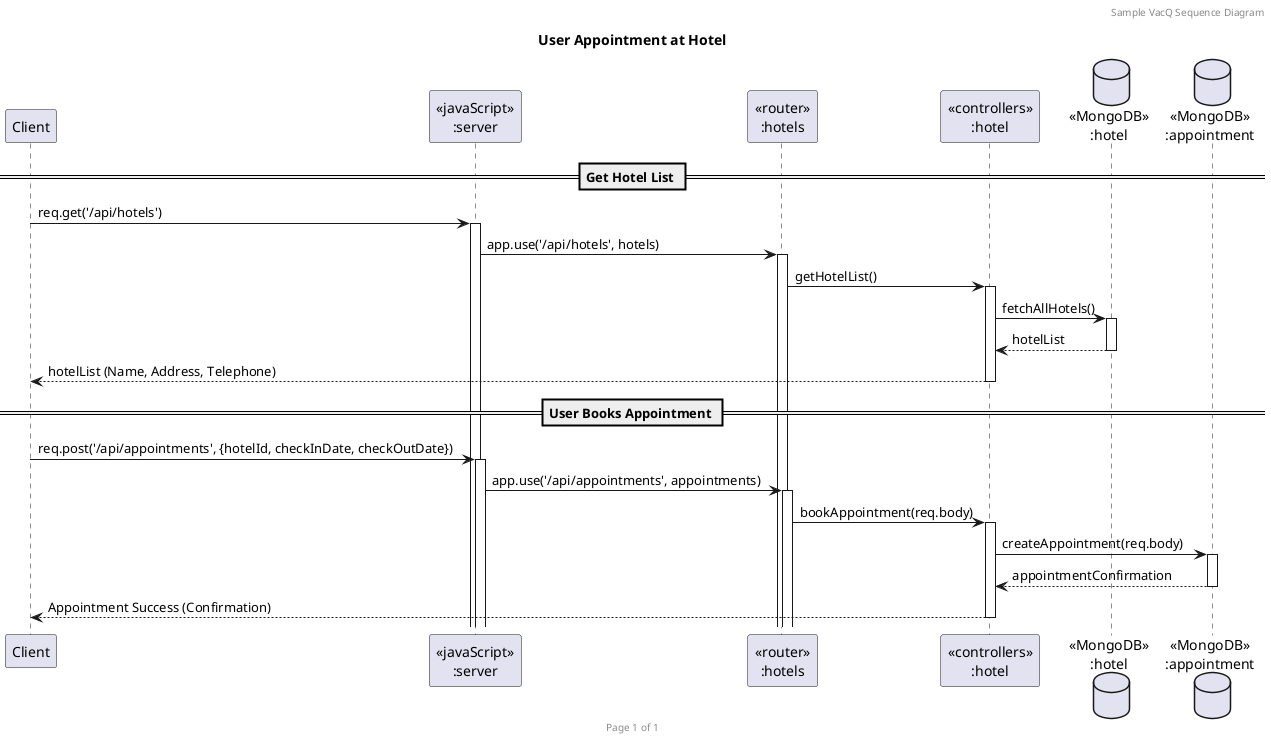@startuml User Appointment at Hotel

header Sample VacQ Sequence Diagram
footer Page %page% of %lastpage%
title "User Appointment at Hotel"

participant "Client" as client
participant "<<javaScript>>\n:server" as server
participant "<<router>>\n:hotels" as routerHotels
participant "<<controllers>>\n:hotel" as controllersHotel
database "<<MongoDB>>\n:hotel" as HotelsDatabase
database "<<MongoDB>>\n:appointment" as AppointmentDatabase

== Get Hotel List ==
client -> server ++: req.get('/api/hotels')
server -> routerHotels ++: app.use('/api/hotels', hotels)
routerHotels -> controllersHotel ++: getHotelList()
controllersHotel -> HotelsDatabase ++: fetchAllHotels()
HotelsDatabase --> controllersHotel --: hotelList
controllersHotel --> client --: hotelList (Name, Address, Telephone)

== User Books Appointment ==
client -> server ++: req.post('/api/appointments', {hotelId, checkInDate, checkOutDate})
server -> routerHotels ++: app.use('/api/appointments', appointments)
routerHotels -> controllersHotel ++: bookAppointment(req.body)
controllersHotel -> AppointmentDatabase ++: createAppointment(req.body)
AppointmentDatabase --> controllersHotel --: appointmentConfirmation
controllersHotel --> client --: Appointment Success (Confirmation)
@enduml

